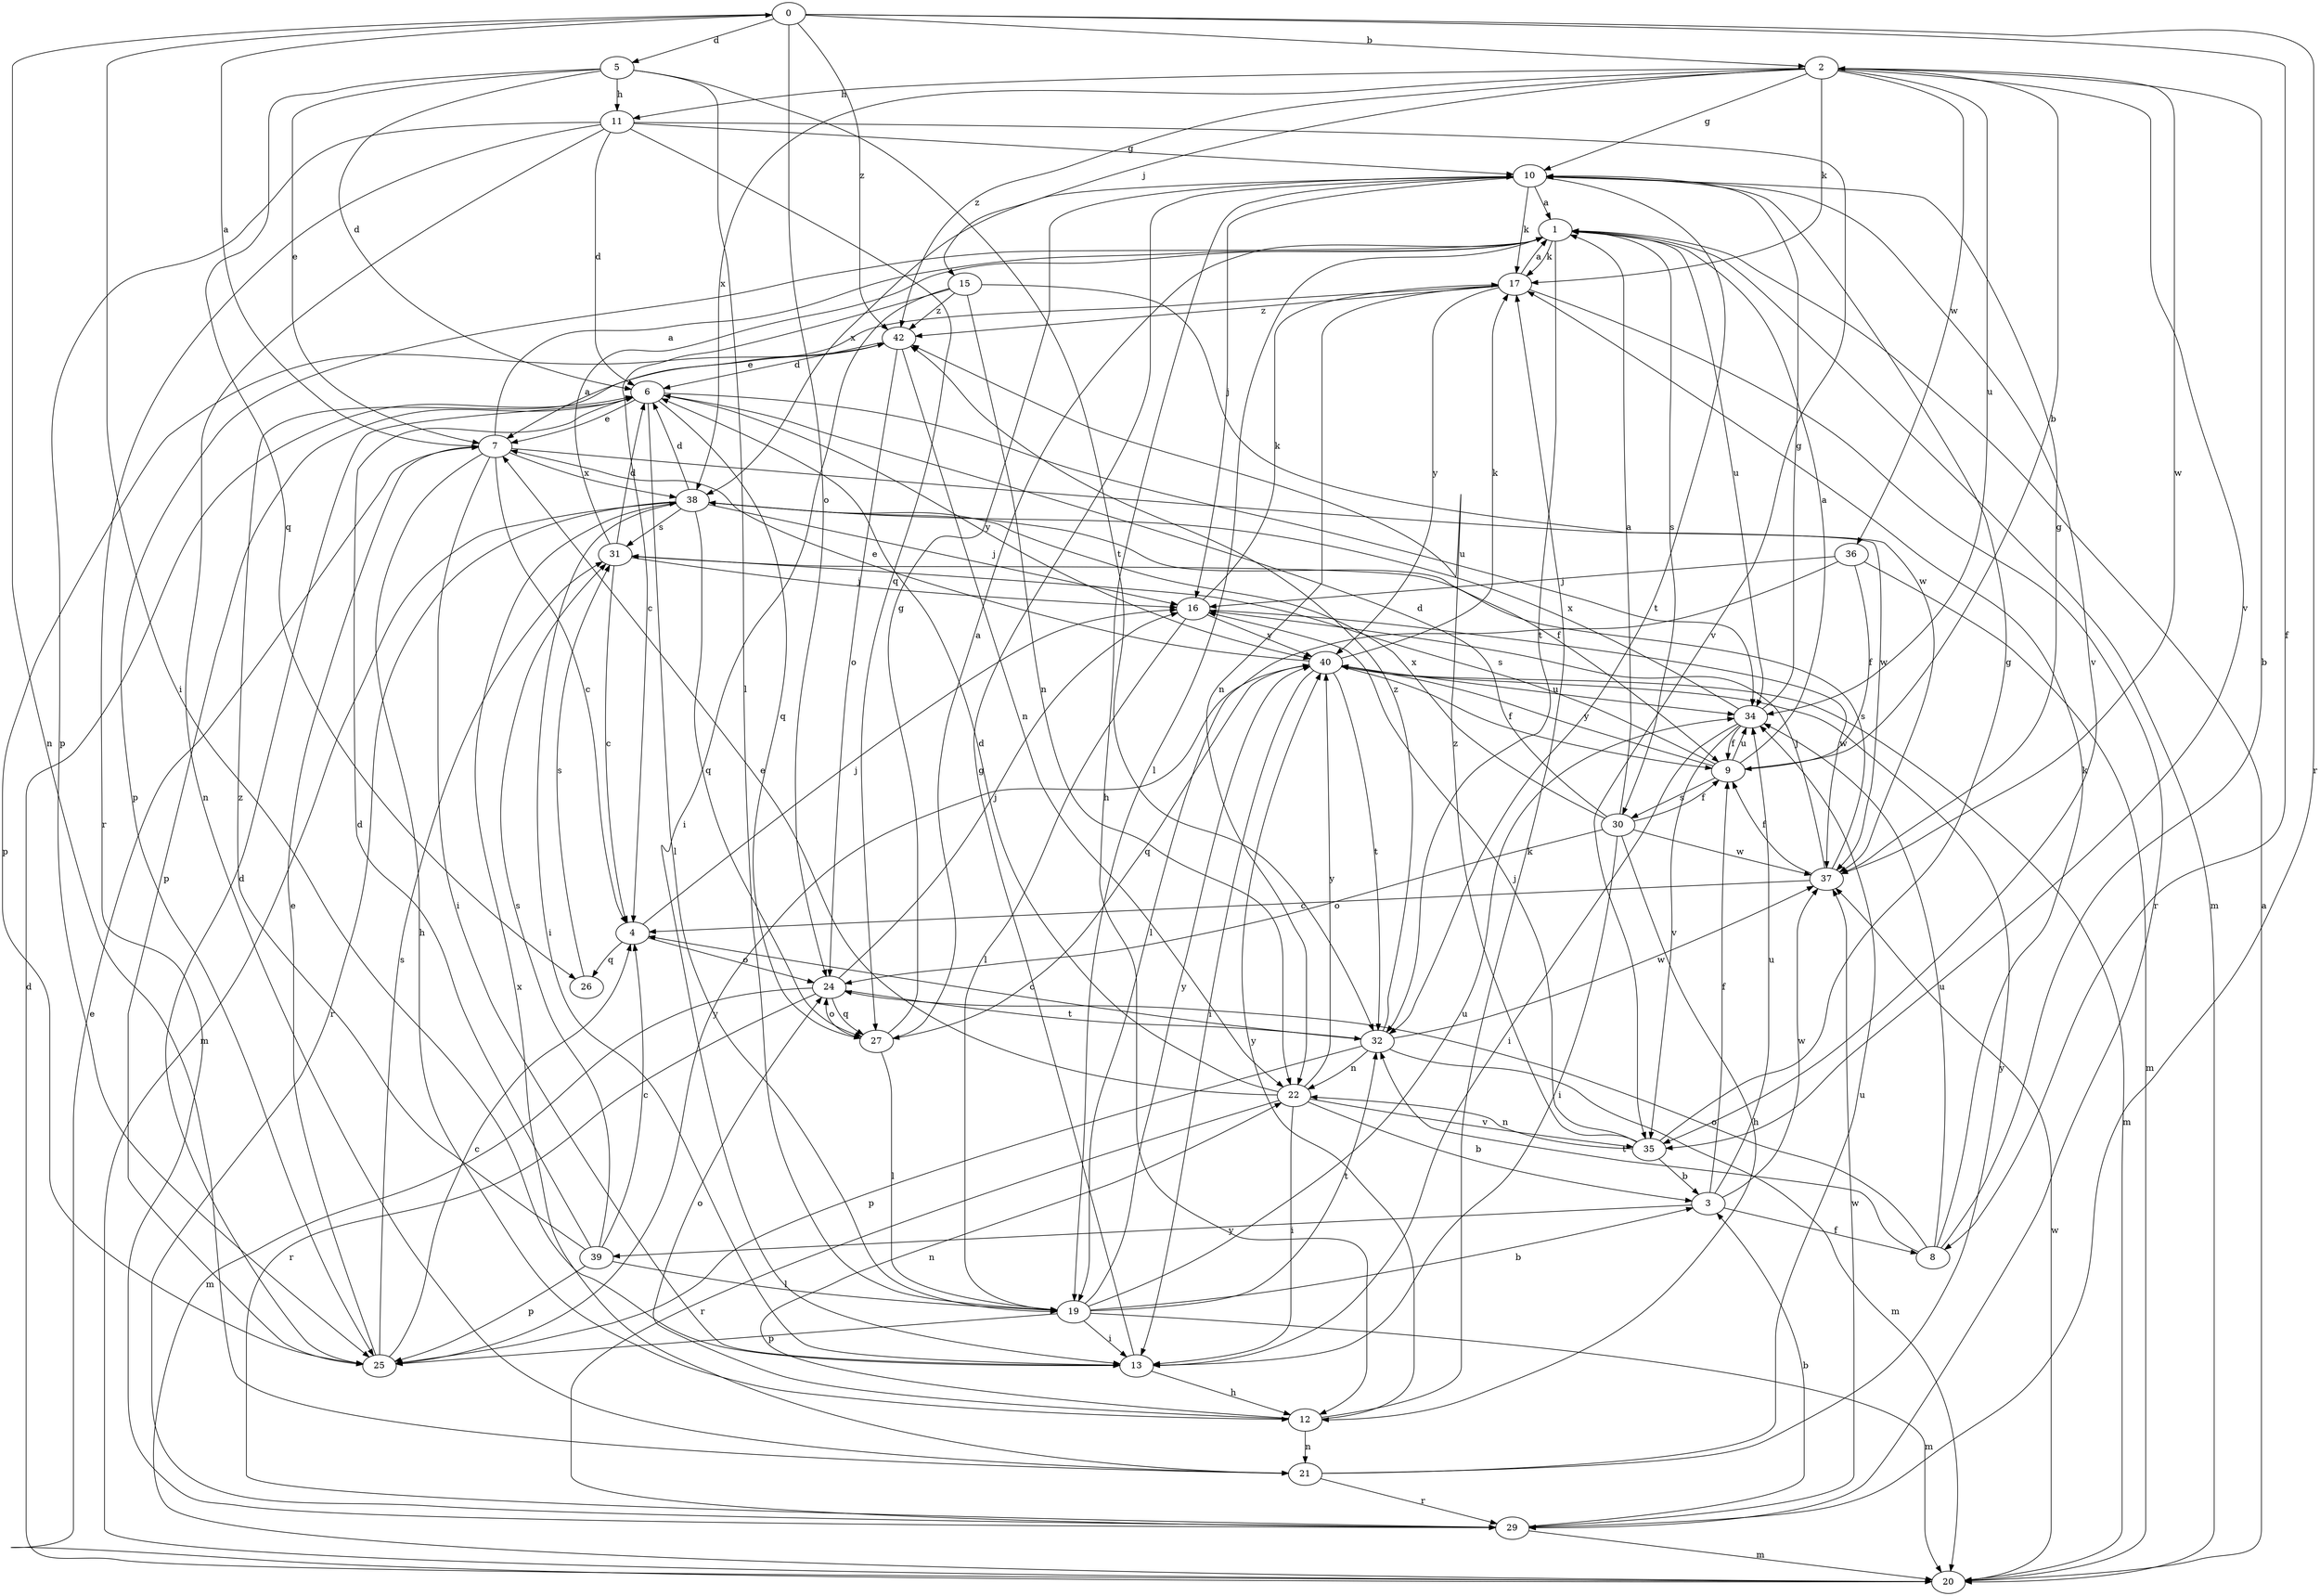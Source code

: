 strict digraph  {
0;
1;
2;
3;
4;
5;
6;
7;
8;
9;
10;
11;
12;
13;
15;
16;
17;
19;
20;
21;
22;
24;
25;
26;
27;
29;
30;
31;
32;
34;
35;
36;
37;
38;
39;
40;
42;
0 -> 2  [label=b];
0 -> 5  [label=d];
0 -> 8  [label=f];
0 -> 13  [label=i];
0 -> 21  [label=n];
0 -> 24  [label=o];
0 -> 29  [label=r];
0 -> 42  [label=z];
1 -> 17  [label=k];
1 -> 19  [label=l];
1 -> 20  [label=m];
1 -> 25  [label=p];
1 -> 30  [label=s];
1 -> 32  [label=t];
1 -> 34  [label=u];
2 -> 10  [label=g];
2 -> 11  [label=h];
2 -> 15  [label=j];
2 -> 17  [label=k];
2 -> 34  [label=u];
2 -> 35  [label=v];
2 -> 36  [label=w];
2 -> 37  [label=w];
2 -> 38  [label=x];
2 -> 42  [label=z];
3 -> 8  [label=f];
3 -> 9  [label=f];
3 -> 34  [label=u];
3 -> 37  [label=w];
3 -> 39  [label=y];
4 -> 16  [label=j];
4 -> 24  [label=o];
4 -> 26  [label=q];
5 -> 6  [label=d];
5 -> 7  [label=e];
5 -> 11  [label=h];
5 -> 19  [label=l];
5 -> 26  [label=q];
5 -> 32  [label=t];
6 -> 7  [label=e];
6 -> 19  [label=l];
6 -> 25  [label=p];
6 -> 27  [label=q];
6 -> 34  [label=u];
6 -> 40  [label=y];
7 -> 0  [label=a];
7 -> 1  [label=a];
7 -> 4  [label=c];
7 -> 12  [label=h];
7 -> 13  [label=i];
7 -> 37  [label=w];
7 -> 38  [label=x];
8 -> 2  [label=b];
8 -> 17  [label=k];
8 -> 24  [label=o];
8 -> 32  [label=t];
8 -> 34  [label=u];
9 -> 1  [label=a];
9 -> 2  [label=b];
9 -> 30  [label=s];
9 -> 31  [label=s];
9 -> 34  [label=u];
9 -> 40  [label=y];
10 -> 1  [label=a];
10 -> 12  [label=h];
10 -> 16  [label=j];
10 -> 17  [label=k];
10 -> 32  [label=t];
10 -> 35  [label=v];
10 -> 38  [label=x];
11 -> 6  [label=d];
11 -> 10  [label=g];
11 -> 21  [label=n];
11 -> 25  [label=p];
11 -> 27  [label=q];
11 -> 29  [label=r];
11 -> 35  [label=v];
12 -> 17  [label=k];
12 -> 21  [label=n];
12 -> 22  [label=n];
12 -> 24  [label=o];
12 -> 40  [label=y];
13 -> 10  [label=g];
13 -> 12  [label=h];
15 -> 4  [label=c];
15 -> 13  [label=i];
15 -> 22  [label=n];
15 -> 37  [label=w];
15 -> 42  [label=z];
16 -> 17  [label=k];
16 -> 19  [label=l];
16 -> 37  [label=w];
16 -> 40  [label=y];
17 -> 1  [label=a];
17 -> 7  [label=e];
17 -> 22  [label=n];
17 -> 29  [label=r];
17 -> 40  [label=y];
17 -> 42  [label=z];
19 -> 3  [label=b];
19 -> 13  [label=i];
19 -> 20  [label=m];
19 -> 25  [label=p];
19 -> 32  [label=t];
19 -> 34  [label=u];
19 -> 40  [label=y];
20 -> 1  [label=a];
20 -> 6  [label=d];
20 -> 7  [label=e];
20 -> 37  [label=w];
21 -> 29  [label=r];
21 -> 34  [label=u];
21 -> 38  [label=x];
21 -> 40  [label=y];
22 -> 3  [label=b];
22 -> 6  [label=d];
22 -> 7  [label=e];
22 -> 13  [label=i];
22 -> 29  [label=r];
22 -> 35  [label=v];
22 -> 40  [label=y];
24 -> 16  [label=j];
24 -> 20  [label=m];
24 -> 27  [label=q];
24 -> 29  [label=r];
24 -> 32  [label=t];
25 -> 4  [label=c];
25 -> 6  [label=d];
25 -> 7  [label=e];
25 -> 31  [label=s];
25 -> 40  [label=y];
26 -> 31  [label=s];
27 -> 1  [label=a];
27 -> 10  [label=g];
27 -> 19  [label=l];
27 -> 24  [label=o];
29 -> 3  [label=b];
29 -> 20  [label=m];
29 -> 37  [label=w];
30 -> 1  [label=a];
30 -> 6  [label=d];
30 -> 9  [label=f];
30 -> 12  [label=h];
30 -> 13  [label=i];
30 -> 24  [label=o];
30 -> 37  [label=w];
30 -> 38  [label=x];
31 -> 1  [label=a];
31 -> 4  [label=c];
31 -> 6  [label=d];
31 -> 16  [label=j];
32 -> 4  [label=c];
32 -> 20  [label=m];
32 -> 22  [label=n];
32 -> 25  [label=p];
32 -> 37  [label=w];
32 -> 42  [label=z];
34 -> 9  [label=f];
34 -> 10  [label=g];
34 -> 13  [label=i];
34 -> 35  [label=v];
34 -> 38  [label=x];
35 -> 3  [label=b];
35 -> 10  [label=g];
35 -> 16  [label=j];
35 -> 22  [label=n];
35 -> 42  [label=z];
36 -> 9  [label=f];
36 -> 16  [label=j];
36 -> 19  [label=l];
36 -> 20  [label=m];
37 -> 4  [label=c];
37 -> 9  [label=f];
37 -> 10  [label=g];
37 -> 16  [label=j];
37 -> 31  [label=s];
38 -> 6  [label=d];
38 -> 9  [label=f];
38 -> 13  [label=i];
38 -> 16  [label=j];
38 -> 20  [label=m];
38 -> 27  [label=q];
38 -> 29  [label=r];
38 -> 31  [label=s];
39 -> 4  [label=c];
39 -> 6  [label=d];
39 -> 19  [label=l];
39 -> 25  [label=p];
39 -> 31  [label=s];
39 -> 42  [label=z];
40 -> 7  [label=e];
40 -> 9  [label=f];
40 -> 13  [label=i];
40 -> 17  [label=k];
40 -> 20  [label=m];
40 -> 27  [label=q];
40 -> 32  [label=t];
40 -> 34  [label=u];
42 -> 6  [label=d];
42 -> 22  [label=n];
42 -> 24  [label=o];
42 -> 25  [label=p];
}
